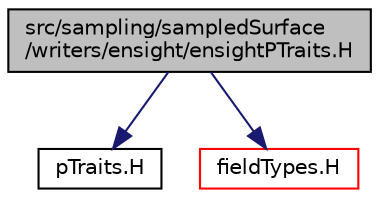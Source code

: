 digraph "src/sampling/sampledSurface/writers/ensight/ensightPTraits.H"
{
  bgcolor="transparent";
  edge [fontname="Helvetica",fontsize="10",labelfontname="Helvetica",labelfontsize="10"];
  node [fontname="Helvetica",fontsize="10",shape=record];
  Node1 [label="src/sampling/sampledSurface\l/writers/ensight/ensightPTraits.H",height=0.2,width=0.4,color="black", fillcolor="grey75", style="filled", fontcolor="black"];
  Node1 -> Node2 [color="midnightblue",fontsize="10",style="solid",fontname="Helvetica"];
  Node2 [label="pTraits.H",height=0.2,width=0.4,color="black",URL="$a09027.html"];
  Node1 -> Node3 [color="midnightblue",fontsize="10",style="solid",fontname="Helvetica"];
  Node3 [label="fieldTypes.H",height=0.2,width=0.4,color="red",URL="$a08063.html",tooltip="Include the header files for all the primitive types that Fields are instantiated for..."];
}
